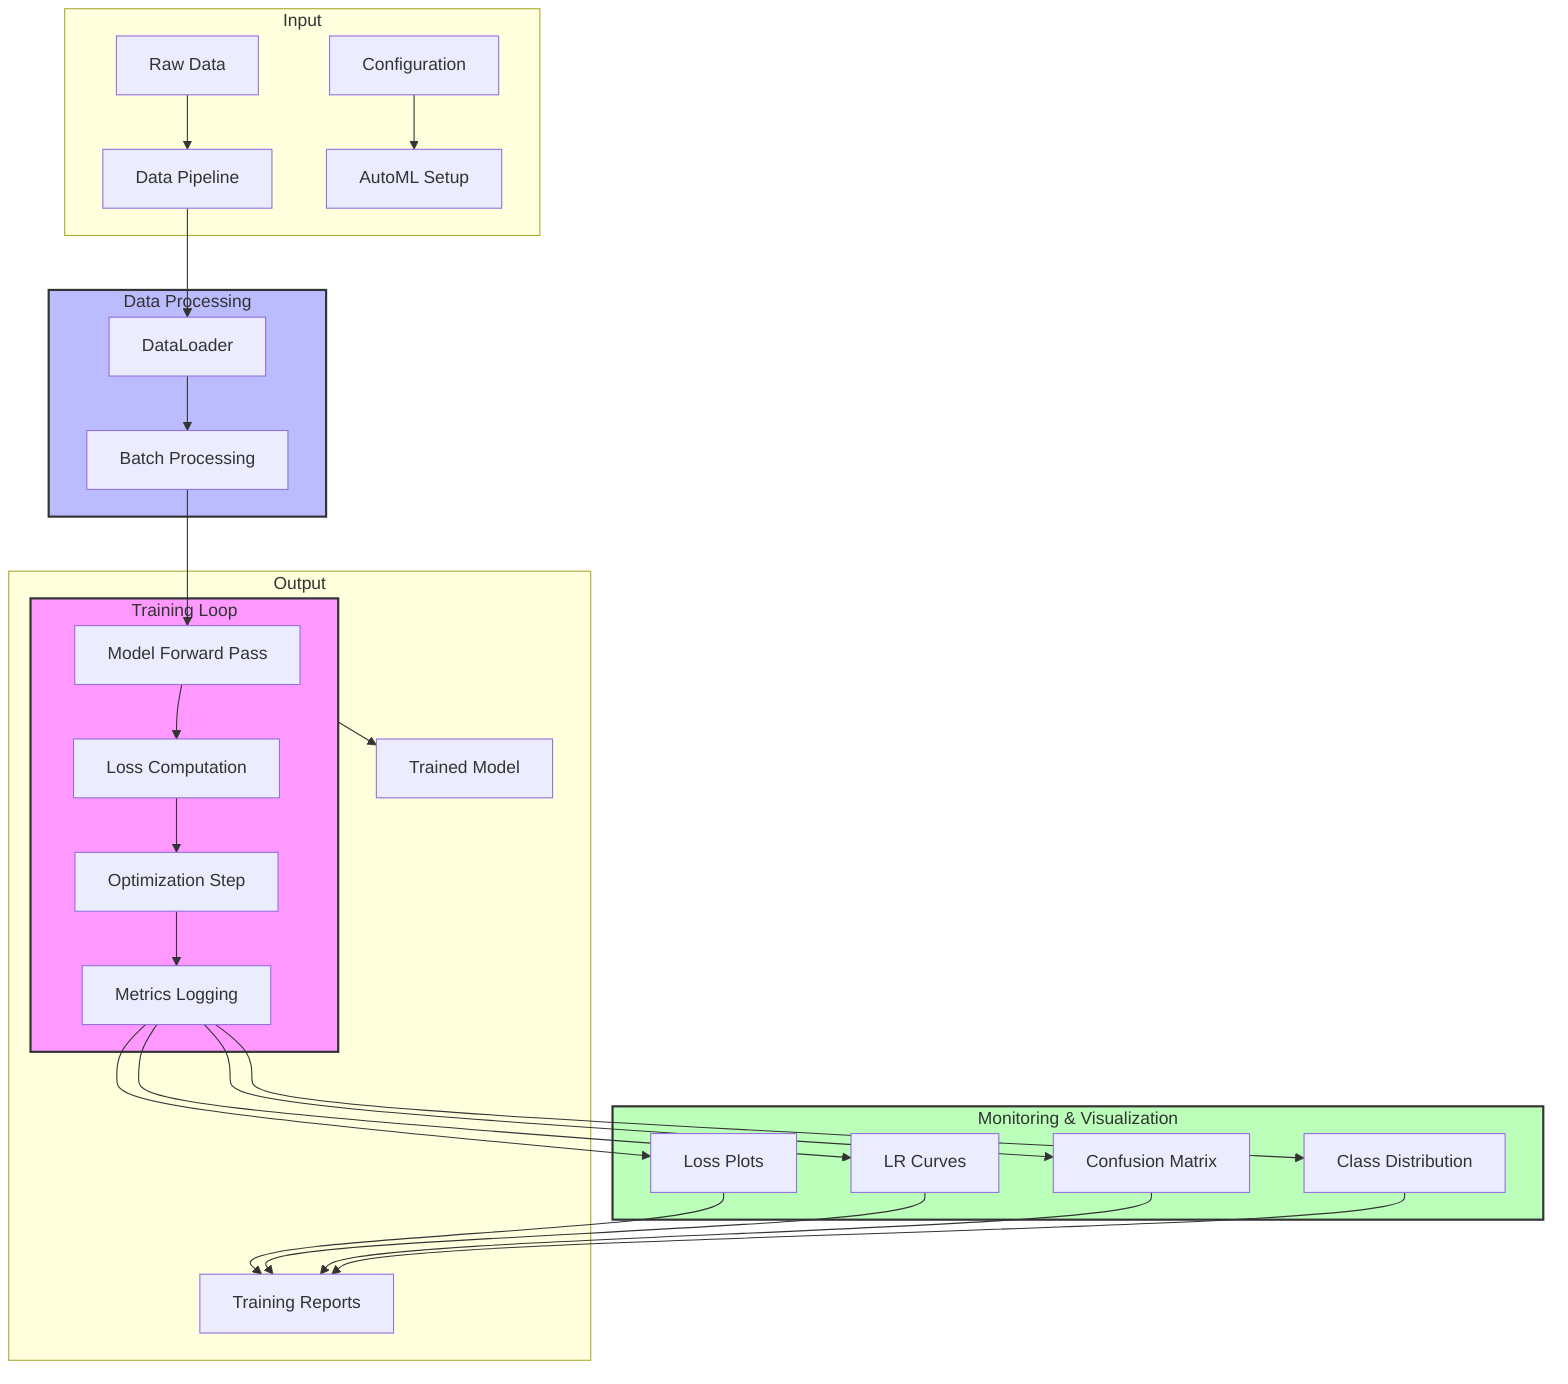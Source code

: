 flowchart TD
    subgraph Input
        A[Raw Data] --> B[Data Pipeline]
        C[Configuration] --> D[AutoML Setup]
    end

    subgraph DataProcessing["Data Processing"]
        B --> E[DataLoader]
        E --> F[Batch Processing]
    end

    subgraph Training["Training Loop"]
        F --> G[Model Forward Pass]
        G --> H[Loss Computation]
        H --> I[Optimization Step]
        I --> J[Metrics Logging]
    end

    subgraph Monitoring["Monitoring & Visualization"]
        J --> K[Loss Plots]
        J --> L[LR Curves]
        J --> M[Confusion Matrix]
        J --> N[Class Distribution]
    end

    subgraph Output["Output"]
        K & L & M & N --> O[Training Reports]
        Training --> P[Trained Model]
    end

    style Training fill:#f9f,stroke:#333,stroke-width:2px
    style DataProcessing fill:#bbf,stroke:#333,stroke-width:2px
    style Monitoring fill:#bfb,stroke:#333,stroke-width:2px